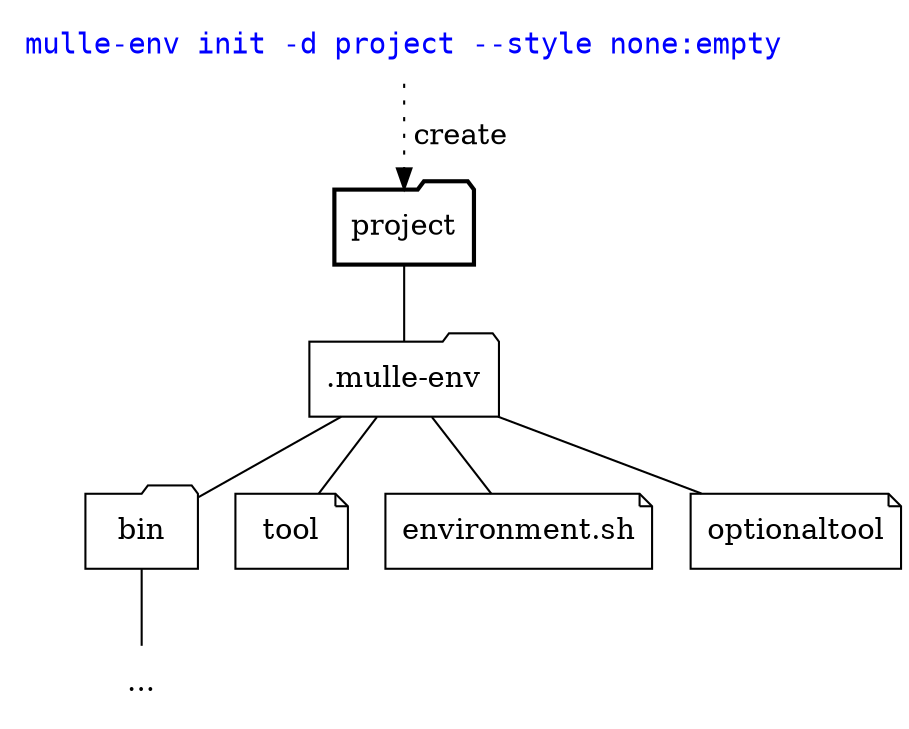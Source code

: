 digraph G {
    graph [rankdir = TD];

    node[shape=note];
    edge[arrowhead=none];

        "mulle-env init" [ label="mulle-env init -d project --style none:empty",
                           fontname="monospace",
                           fontcolor="blue",
                           shape="none" ]

        "mulle-env init" -> "project" [ arrowhead="", style="dotted", label=" create"]
         "project"     [ shape="folder", penwidth="2" ]
        ".mulle-env"   [ shape="folder" ]
        "bin"          [ shape="folder" ]

        "tool"
        "environment.sh"

        "project" ->  ".mulle-env"
        ".mulle-env" -> "environment.sh"
        ".mulle-env" -> "tool"
        ".mulle-env" -> "optionaltool"
        ".mulle-env" -> "bin"
        "bin" ->     "..."
        "..." [ shape="none"]
}
